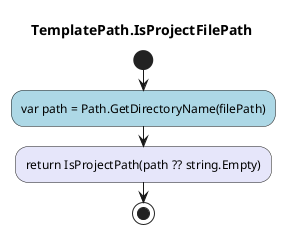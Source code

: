 @startuml TemplatePath.IsProjectFilePath
title TemplatePath.IsProjectFilePath
start
#LightBlue:var path = Path.GetDirectoryName(filePath);
#Lavender:return IsProjectPath(path ?? string.Empty);
stop
@enduml
